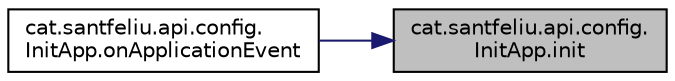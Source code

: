 digraph "cat.santfeliu.api.config.InitApp.init"
{
 // LATEX_PDF_SIZE
  edge [fontname="Helvetica",fontsize="10",labelfontname="Helvetica",labelfontsize="10"];
  node [fontname="Helvetica",fontsize="10",shape=record];
  rankdir="RL";
  Node1 [label="cat.santfeliu.api.config.\lInitApp.init",height=0.2,width=0.4,color="black", fillcolor="grey75", style="filled", fontcolor="black",tooltip=" "];
  Node1 -> Node2 [dir="back",color="midnightblue",fontsize="10",style="solid"];
  Node2 [label="cat.santfeliu.api.config.\lInitApp.onApplicationEvent",height=0.2,width=0.4,color="black", fillcolor="white", style="filled",URL="$classcat_1_1santfeliu_1_1api_1_1config_1_1_init_app.html#aead95e1a038bfa63eaa6744eb949ffb0",tooltip=" "];
}
